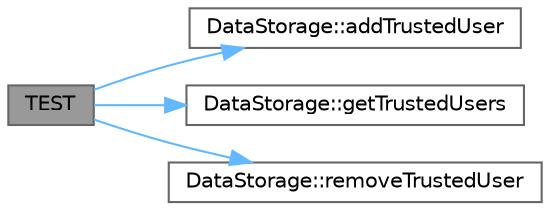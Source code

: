 digraph "TEST"
{
 // LATEX_PDF_SIZE
  bgcolor="transparent";
  edge [fontname=Helvetica,fontsize=10,labelfontname=Helvetica,labelfontsize=10];
  node [fontname=Helvetica,fontsize=10,shape=box,height=0.2,width=0.4];
  rankdir="LR";
  Node1 [id="Node000001",label="TEST",height=0.2,width=0.4,color="gray40", fillcolor="grey60", style="filled", fontcolor="black",tooltip=" "];
  Node1 -> Node2 [id="edge1_Node000001_Node000002",color="steelblue1",style="solid",tooltip=" "];
  Node2 [id="Node000002",label="DataStorage::addTrustedUser",height=0.2,width=0.4,color="grey40", fillcolor="white", style="filled",URL="$class_data_storage.html#af2b1093344e0c7ea21319a915d6db755",tooltip="Добавляет пользователя в список доверенных."];
  Node1 -> Node3 [id="edge2_Node000001_Node000003",color="steelblue1",style="solid",tooltip=" "];
  Node3 [id="Node000003",label="DataStorage::getTrustedUsers",height=0.2,width=0.4,color="grey40", fillcolor="white", style="filled",URL="$class_data_storage.html#a3bb1f4ecf9a389d4f77dfe5bc325e7dd",tooltip="Возвращает список доверенных пользователей."];
  Node1 -> Node4 [id="edge3_Node000001_Node000004",color="steelblue1",style="solid",tooltip=" "];
  Node4 [id="Node000004",label="DataStorage::removeTrustedUser",height=0.2,width=0.4,color="grey40", fillcolor="white", style="filled",URL="$class_data_storage.html#ae72cfd5ddbb8d83cc2ada5e45511fd6f",tooltip="Удаляет пользователя из списка доверенных."];
}
